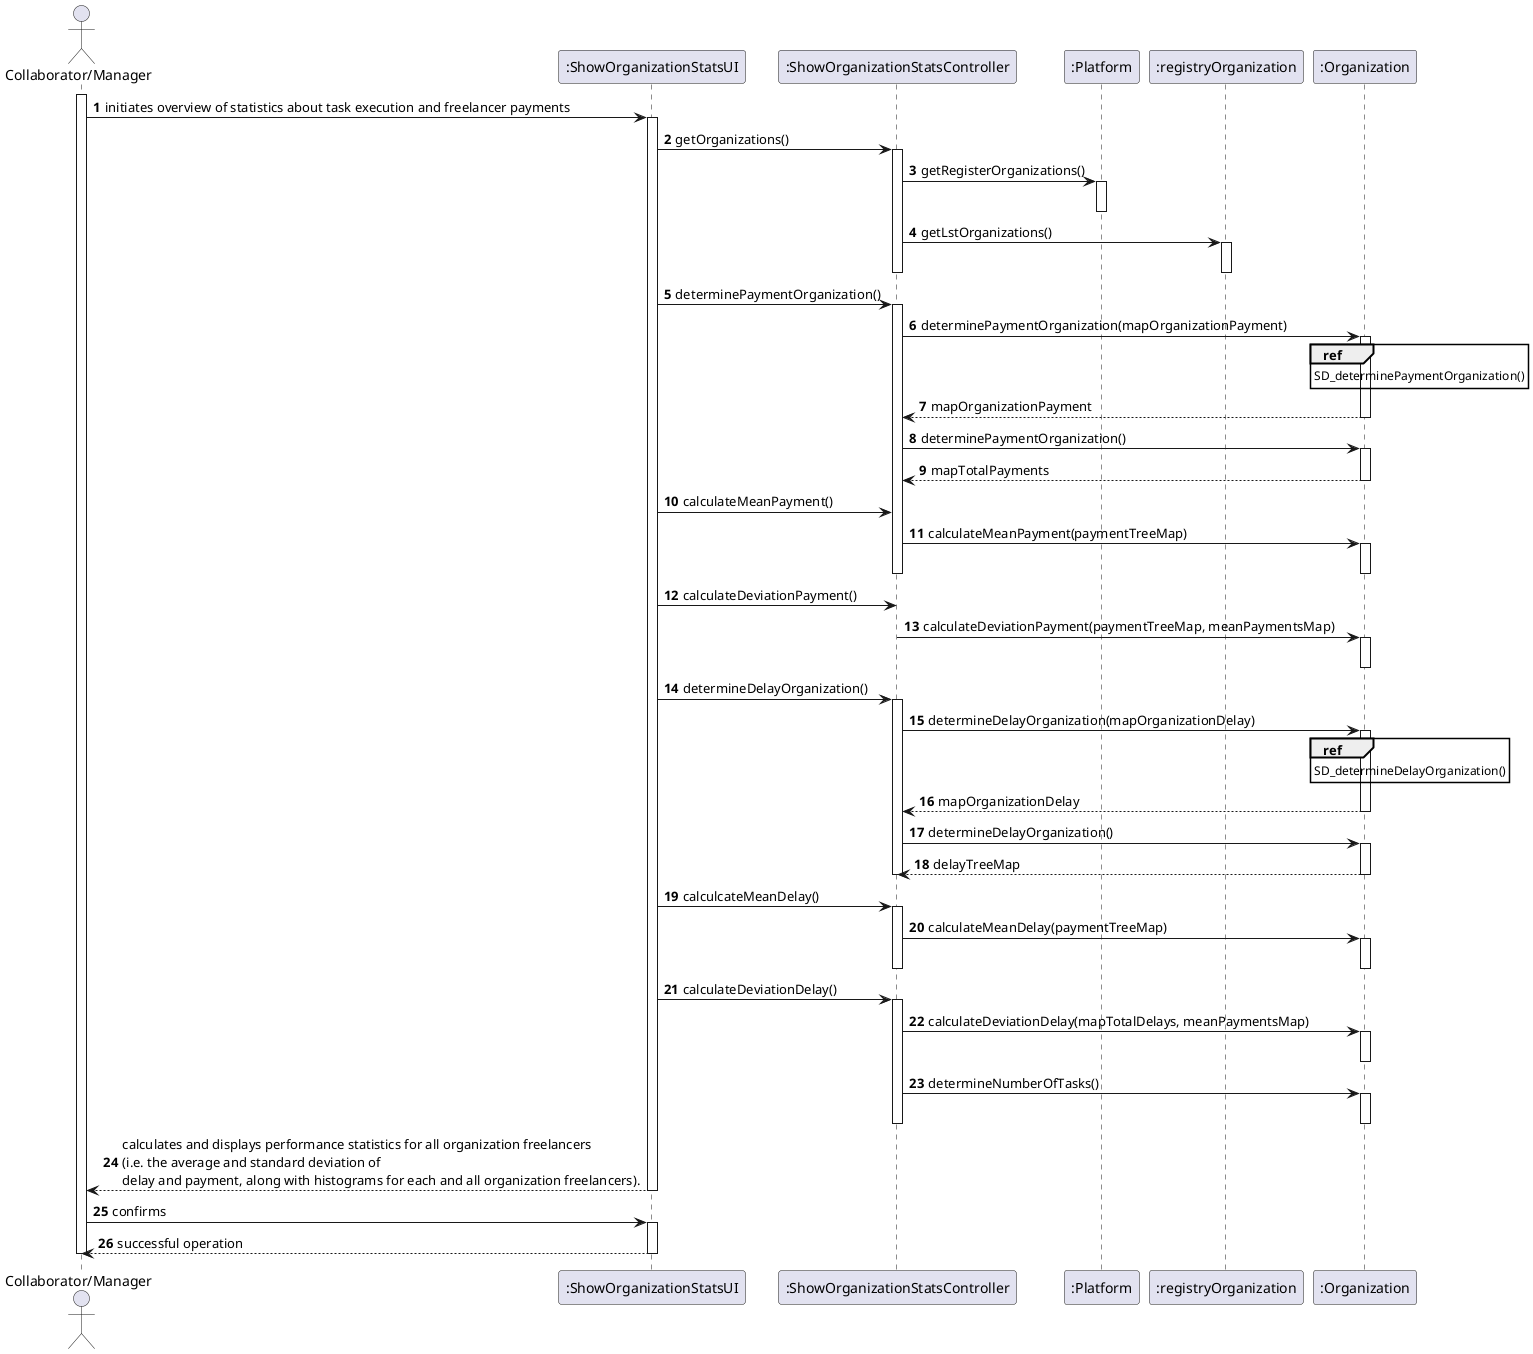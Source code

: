 @startuml
autonumber

actor "Collaborator/Manager" as CLMN
participant ":ShowOrganizationStatsUI" as UI
participant ":ShowOrganizationStatsController" as CTL
participant ":Platform" as PLT
participant ":registryOrganization" as RO
participant ":Organization" as O

activate CLMN
CLMN -> UI : initiates overview of statistics about task execution and freelancer payments
activate UI

UI -> CTL : getOrganizations()
activate CTL
CTL -> PLT : getRegisterOrganizations()
activate PLT
deactivate PLT
CTL -> RO : getLstOrganizations()
activate RO
deactivate RO
deactivate CTL

UI -> CTL : determinePaymentOrganization()
activate CTL

CTL -> O : determinePaymentOrganization(mapOrganizationPayment)
activate O
ref over O
SD_determinePaymentOrganization()
end ref
CTL <-- O : mapOrganizationPayment
deactivate O

CTL -> O : determinePaymentOrganization()
activate O
CTL <-- O : mapTotalPayments
deactivate O
deactivate O

UI -> CTL : calculateMeanPayment()

CTL -> O : calculateMeanPayment(paymentTreeMap)
activate O
deactivate O
deactivate CTL

UI -> CTL : calculateDeviationPayment()

CTL -> O : calculateDeviationPayment(paymentTreeMap, meanPaymentsMap)
activate O
deactivate O
deactivate CTL


UI -> CTL : determineDelayOrganization()
activate CTL
CTL -> O : determineDelayOrganization(mapOrganizationDelay)
activate O
ref over O
SD_determineDelayOrganization()
end ref
CTL <-- O : mapOrganizationDelay
deactivate O

CTL -> O : determineDelayOrganization()
activate O

CTL <-- O : delayTreeMap
deactivate O
deactivate CTL

UI -> CTL : calculcateMeanDelay()
activate CTL
CTL -> O : calculateMeanDelay(paymentTreeMap)
activate O
deactivate O
deactivate CTL

UI -> CTL : calculateDeviationDelay()
activate CTL
CTL -> O : calculateDeviationDelay(mapTotalDelays, meanPaymentsMap)
activate O
deactivate O


CTL -> O: determineNumberOfTasks()
activate O
deactivate O
deactivate CTL

UI --> CLMN : calculates and displays performance statistics for all organization freelancers \n(i.e. the average and standard deviation of \ndelay and payment, along with histograms for each and all organization freelancers).
deactivate UI
CLMN -> UI : confirms
activate UI
UI --> CLMN : successful operation
deactivate UI
deactivate CLMN
@enduml
